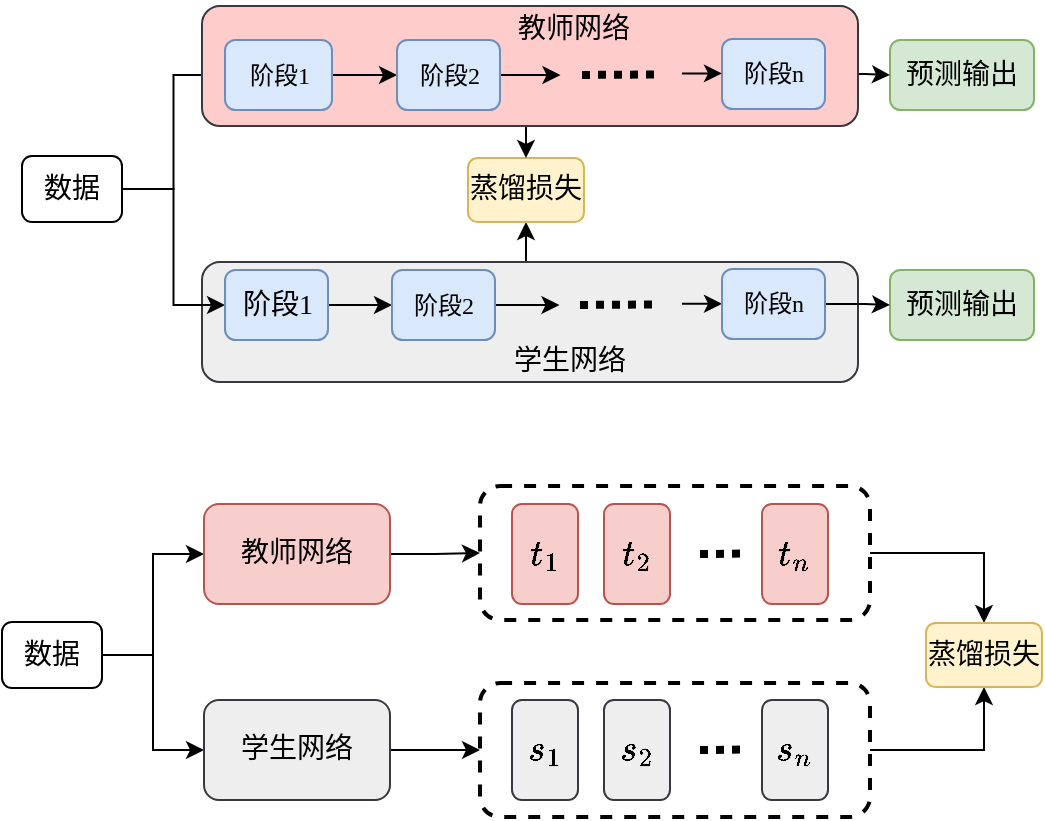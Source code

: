 <mxfile version="24.0.6" type="github">
  <diagram name="第 1 页" id="Zz-yE3sN_qA-QzTztnrS">
    <mxGraphModel dx="1245" dy="694" grid="0" gridSize="10" guides="1" tooltips="1" connect="1" arrows="1" fold="1" page="1" pageScale="1" pageWidth="827" pageHeight="1169" background="#ffffff" math="1" shadow="0">
      <root>
        <mxCell id="0" />
        <mxCell id="1" parent="0" />
        <mxCell id="qYHbjZ-DGWUZZU7vlHsY-44" style="edgeStyle=orthogonalEdgeStyle;rounded=0;orthogonalLoop=1;jettySize=auto;html=1;entryX=0.5;entryY=1;entryDx=0;entryDy=0;" parent="1" source="qYHbjZ-DGWUZZU7vlHsY-41" target="qYHbjZ-DGWUZZU7vlHsY-24" edge="1">
          <mxGeometry relative="1" as="geometry" />
        </mxCell>
        <mxCell id="qYHbjZ-DGWUZZU7vlHsY-41" value="" style="rounded=1;whiteSpace=wrap;html=1;dashed=1;strokeWidth=2;" parent="1" vertex="1">
          <mxGeometry x="260" y="410.5" width="195" height="67" as="geometry" />
        </mxCell>
        <mxCell id="qYHbjZ-DGWUZZU7vlHsY-43" style="edgeStyle=orthogonalEdgeStyle;rounded=0;orthogonalLoop=1;jettySize=auto;html=1;entryX=0.5;entryY=0;entryDx=0;entryDy=0;" parent="1" source="qYHbjZ-DGWUZZU7vlHsY-37" target="qYHbjZ-DGWUZZU7vlHsY-24" edge="1">
          <mxGeometry relative="1" as="geometry" />
        </mxCell>
        <mxCell id="qYHbjZ-DGWUZZU7vlHsY-37" value="" style="rounded=1;whiteSpace=wrap;html=1;dashed=1;strokeWidth=2;" parent="1" vertex="1">
          <mxGeometry x="260" y="312" width="195" height="67" as="geometry" />
        </mxCell>
        <mxCell id="qYHbjZ-DGWUZZU7vlHsY-13" style="edgeStyle=orthogonalEdgeStyle;rounded=0;orthogonalLoop=1;jettySize=auto;html=1;entryX=0;entryY=0.5;entryDx=0;entryDy=0;" parent="1" source="qYHbjZ-DGWUZZU7vlHsY-15" target="qYHbjZ-DGWUZZU7vlHsY-17" edge="1">
          <mxGeometry relative="1" as="geometry" />
        </mxCell>
        <mxCell id="qYHbjZ-DGWUZZU7vlHsY-14" style="edgeStyle=orthogonalEdgeStyle;rounded=0;orthogonalLoop=1;jettySize=auto;html=1;entryX=0;entryY=0.5;entryDx=0;entryDy=0;" parent="1" source="qYHbjZ-DGWUZZU7vlHsY-15" target="qYHbjZ-DGWUZZU7vlHsY-19" edge="1">
          <mxGeometry relative="1" as="geometry" />
        </mxCell>
        <mxCell id="qYHbjZ-DGWUZZU7vlHsY-15" value="&lt;font style=&quot;font-size: 14px;&quot; face=&quot;宋体&quot;&gt;数据&lt;/font&gt;" style="rounded=1;whiteSpace=wrap;html=1;" parent="1" vertex="1">
          <mxGeometry x="21" y="380" width="50" height="33" as="geometry" />
        </mxCell>
        <mxCell id="qYHbjZ-DGWUZZU7vlHsY-38" style="edgeStyle=orthogonalEdgeStyle;rounded=0;orthogonalLoop=1;jettySize=auto;html=1;entryX=0;entryY=0.5;entryDx=0;entryDy=0;" parent="1" source="qYHbjZ-DGWUZZU7vlHsY-17" target="qYHbjZ-DGWUZZU7vlHsY-37" edge="1">
          <mxGeometry relative="1" as="geometry" />
        </mxCell>
        <mxCell id="qYHbjZ-DGWUZZU7vlHsY-17" value="&lt;font style=&quot;font-size: 14px;&quot; face=&quot;宋体&quot;&gt;教师网络&lt;/font&gt;" style="rounded=1;whiteSpace=wrap;html=1;fillColor=#f8cecc;strokeColor=#b85450;" parent="1" vertex="1">
          <mxGeometry x="122" y="321" width="93" height="50" as="geometry" />
        </mxCell>
        <mxCell id="qYHbjZ-DGWUZZU7vlHsY-42" style="edgeStyle=orthogonalEdgeStyle;rounded=0;orthogonalLoop=1;jettySize=auto;html=1;entryX=0;entryY=0.5;entryDx=0;entryDy=0;" parent="1" source="qYHbjZ-DGWUZZU7vlHsY-19" target="qYHbjZ-DGWUZZU7vlHsY-41" edge="1">
          <mxGeometry relative="1" as="geometry" />
        </mxCell>
        <mxCell id="qYHbjZ-DGWUZZU7vlHsY-19" value="&lt;font style=&quot;font-size: 14px;&quot; face=&quot;宋体&quot;&gt;学生网络&lt;/font&gt;" style="rounded=1;whiteSpace=wrap;html=1;fillColor=#eeeeee;strokeColor=#36393d;" parent="1" vertex="1">
          <mxGeometry x="122" y="419" width="93" height="50" as="geometry" />
        </mxCell>
        <mxCell id="qYHbjZ-DGWUZZU7vlHsY-24" value="&lt;font style=&quot;font-size: 14px;&quot; face=&quot;宋体&quot;&gt;蒸馏损失&lt;/font&gt;" style="rounded=1;whiteSpace=wrap;html=1;fillColor=#fff2cc;strokeColor=#d6b656;" parent="1" vertex="1">
          <mxGeometry x="483" y="380.5" width="58" height="32" as="geometry" />
        </mxCell>
        <mxCell id="qYHbjZ-DGWUZZU7vlHsY-27" value="&lt;font style=&quot;font-size: 18px;&quot; face=&quot;宋体&quot;&gt;`t_1`&lt;/font&gt;" style="rounded=1;whiteSpace=wrap;html=1;fillColor=#f8cecc;strokeColor=#b85450;" parent="1" vertex="1">
          <mxGeometry x="276" y="321" width="33" height="50" as="geometry" />
        </mxCell>
        <mxCell id="qYHbjZ-DGWUZZU7vlHsY-28" value="&lt;font style=&quot;font-size: 18px;&quot; face=&quot;宋体&quot;&gt;`t_2`&lt;/font&gt;" style="rounded=1;whiteSpace=wrap;html=1;fillColor=#f8cecc;strokeColor=#b85450;" parent="1" vertex="1">
          <mxGeometry x="322" y="321" width="33" height="50" as="geometry" />
        </mxCell>
        <mxCell id="qYHbjZ-DGWUZZU7vlHsY-30" value="&lt;font style=&quot;font-size: 18px;&quot; face=&quot;宋体&quot;&gt;`t_n`&lt;/font&gt;" style="rounded=1;whiteSpace=wrap;html=1;fillColor=#f8cecc;strokeColor=#b85450;" parent="1" vertex="1">
          <mxGeometry x="401" y="321" width="33" height="50" as="geometry" />
        </mxCell>
        <mxCell id="qYHbjZ-DGWUZZU7vlHsY-32" value="" style="endArrow=none;dashed=1;html=1;rounded=0;dashPattern=1 1;strokeWidth=4;" parent="1" edge="1">
          <mxGeometry width="50" height="50" relative="1" as="geometry">
            <mxPoint x="370" y="346.06" as="sourcePoint" />
            <mxPoint x="390" y="345.8" as="targetPoint" />
          </mxGeometry>
        </mxCell>
        <mxCell id="qYHbjZ-DGWUZZU7vlHsY-33" value="&lt;font style=&quot;font-size: 18px;&quot; face=&quot;宋体&quot;&gt;`s_1`&lt;/font&gt;" style="rounded=1;whiteSpace=wrap;html=1;fillColor=#eeeeee;strokeColor=#36393d;" parent="1" vertex="1">
          <mxGeometry x="276" y="419" width="33" height="50" as="geometry" />
        </mxCell>
        <mxCell id="qYHbjZ-DGWUZZU7vlHsY-34" value="&lt;font style=&quot;font-size: 18px;&quot; face=&quot;宋体&quot;&gt;`s_2`&lt;/font&gt;" style="rounded=1;whiteSpace=wrap;html=1;fillColor=#eeeeee;strokeColor=#36393d;" parent="1" vertex="1">
          <mxGeometry x="322" y="419" width="33" height="50" as="geometry" />
        </mxCell>
        <mxCell id="qYHbjZ-DGWUZZU7vlHsY-35" value="&lt;font style=&quot;font-size: 18px;&quot; face=&quot;宋体&quot;&gt;`s_n`&lt;/font&gt;" style="rounded=1;whiteSpace=wrap;html=1;fillColor=#eeeeee;strokeColor=#36393d;" parent="1" vertex="1">
          <mxGeometry x="401" y="419" width="33" height="50" as="geometry" />
        </mxCell>
        <mxCell id="qYHbjZ-DGWUZZU7vlHsY-36" value="" style="endArrow=none;dashed=1;html=1;rounded=0;dashPattern=1 1;strokeWidth=4;" parent="1" edge="1">
          <mxGeometry width="50" height="50" relative="1" as="geometry">
            <mxPoint x="370" y="444.06" as="sourcePoint" />
            <mxPoint x="390" y="443.8" as="targetPoint" />
          </mxGeometry>
        </mxCell>
        <mxCell id="CE4hwPO4F6T9sSLPMEXn-1" style="edgeStyle=orthogonalEdgeStyle;rounded=0;orthogonalLoop=1;jettySize=auto;html=1;exitX=0.5;exitY=0;exitDx=0;exitDy=0;entryX=0.5;entryY=1;entryDx=0;entryDy=0;" edge="1" parent="1" source="CE4hwPO4F6T9sSLPMEXn-2" target="CE4hwPO4F6T9sSLPMEXn-5">
          <mxGeometry relative="1" as="geometry" />
        </mxCell>
        <mxCell id="CE4hwPO4F6T9sSLPMEXn-2" value="" style="rounded=1;whiteSpace=wrap;html=1;fillColor=#eeeeee;strokeColor=#36393d;" vertex="1" parent="1">
          <mxGeometry x="121" y="200" width="328" height="60" as="geometry" />
        </mxCell>
        <mxCell id="CE4hwPO4F6T9sSLPMEXn-3" style="edgeStyle=orthogonalEdgeStyle;rounded=0;orthogonalLoop=1;jettySize=auto;html=1;entryX=0;entryY=0.5;entryDx=0;entryDy=0;" edge="1" parent="1" source="CE4hwPO4F6T9sSLPMEXn-4" target="CE4hwPO4F6T9sSLPMEXn-7">
          <mxGeometry relative="1" as="geometry" />
        </mxCell>
        <mxCell id="CE4hwPO4F6T9sSLPMEXn-4" value="&lt;font style=&quot;font-size: 14px;&quot; face=&quot;宋体&quot;&gt;数据&lt;/font&gt;" style="rounded=1;whiteSpace=wrap;html=1;" vertex="1" parent="1">
          <mxGeometry x="31" y="147" width="50" height="33" as="geometry" />
        </mxCell>
        <mxCell id="CE4hwPO4F6T9sSLPMEXn-5" value="&lt;font style=&quot;font-size: 14px;&quot; face=&quot;宋体&quot;&gt;蒸馏损失&lt;/font&gt;" style="rounded=1;whiteSpace=wrap;html=1;fillColor=#fff2cc;strokeColor=#d6b656;" vertex="1" parent="1">
          <mxGeometry x="254" y="148" width="58" height="32" as="geometry" />
        </mxCell>
        <mxCell id="CE4hwPO4F6T9sSLPMEXn-6" style="edgeStyle=orthogonalEdgeStyle;rounded=0;orthogonalLoop=1;jettySize=auto;html=1;entryX=0;entryY=0.5;entryDx=0;entryDy=0;" edge="1" parent="1" source="CE4hwPO4F6T9sSLPMEXn-7" target="CE4hwPO4F6T9sSLPMEXn-10">
          <mxGeometry relative="1" as="geometry" />
        </mxCell>
        <mxCell id="CE4hwPO4F6T9sSLPMEXn-7" value="&lt;font style=&quot;font-size: 14px;&quot; face=&quot;宋体&quot;&gt;阶段1&lt;/font&gt;" style="rounded=1;whiteSpace=wrap;html=1;fillColor=#dae8fc;strokeColor=#6c8ebf;" vertex="1" parent="1">
          <mxGeometry x="132.5" y="204" width="51.5" height="35" as="geometry" />
        </mxCell>
        <mxCell id="CE4hwPO4F6T9sSLPMEXn-8" value="&lt;font style=&quot;font-size: 14px;&quot; face=&quot;宋体&quot;&gt;预测输出&lt;/font&gt;" style="rounded=1;whiteSpace=wrap;html=1;fillColor=#d5e8d4;strokeColor=#82b366;" vertex="1" parent="1">
          <mxGeometry x="465" y="204" width="72" height="35" as="geometry" />
        </mxCell>
        <mxCell id="CE4hwPO4F6T9sSLPMEXn-9" style="edgeStyle=orthogonalEdgeStyle;rounded=0;orthogonalLoop=1;jettySize=auto;html=1;" edge="1" parent="1" source="CE4hwPO4F6T9sSLPMEXn-10">
          <mxGeometry relative="1" as="geometry">
            <mxPoint x="299.73" y="221.5" as="targetPoint" />
          </mxGeometry>
        </mxCell>
        <mxCell id="CE4hwPO4F6T9sSLPMEXn-10" value="&lt;font face=&quot;宋体&quot;&gt;阶段2&lt;/font&gt;" style="rounded=1;whiteSpace=wrap;html=1;fillColor=#dae8fc;strokeColor=#6c8ebf;" vertex="1" parent="1">
          <mxGeometry x="216" y="204" width="51.5" height="35" as="geometry" />
        </mxCell>
        <mxCell id="CE4hwPO4F6T9sSLPMEXn-11" value="" style="endArrow=none;dashed=1;html=1;rounded=0;dashPattern=1 1;strokeWidth=4;" edge="1" parent="1">
          <mxGeometry width="50" height="50" relative="1" as="geometry">
            <mxPoint x="310" y="221.47" as="sourcePoint" />
            <mxPoint x="350" y="221.21" as="targetPoint" />
          </mxGeometry>
        </mxCell>
        <mxCell id="CE4hwPO4F6T9sSLPMEXn-12" style="edgeStyle=orthogonalEdgeStyle;rounded=0;orthogonalLoop=1;jettySize=auto;html=1;" edge="1" parent="1" source="CE4hwPO4F6T9sSLPMEXn-14" target="CE4hwPO4F6T9sSLPMEXn-8">
          <mxGeometry relative="1" as="geometry" />
        </mxCell>
        <mxCell id="CE4hwPO4F6T9sSLPMEXn-13" style="edgeStyle=orthogonalEdgeStyle;rounded=0;orthogonalLoop=1;jettySize=auto;html=1;exitX=0;exitY=0.5;exitDx=0;exitDy=0;entryX=0;entryY=0.5;entryDx=0;entryDy=0;" edge="1" parent="1" target="CE4hwPO4F6T9sSLPMEXn-14">
          <mxGeometry relative="1" as="geometry">
            <mxPoint x="361" y="220.879" as="sourcePoint" />
          </mxGeometry>
        </mxCell>
        <mxCell id="CE4hwPO4F6T9sSLPMEXn-14" value="&lt;font face=&quot;宋体&quot;&gt;阶段n&lt;/font&gt;" style="rounded=1;whiteSpace=wrap;html=1;fillColor=#dae8fc;strokeColor=#6c8ebf;" vertex="1" parent="1">
          <mxGeometry x="381" y="203.5" width="51.5" height="35" as="geometry" />
        </mxCell>
        <mxCell id="CE4hwPO4F6T9sSLPMEXn-15" value="&lt;font style=&quot;font-size: 14px;&quot; face=&quot;宋体&quot;&gt;学生网络&lt;/font&gt;" style="text;align=center;html=1;verticalAlign=middle;whiteSpace=wrap;rounded=1;strokeWidth=1;perimeterSpacing=10;" vertex="1" parent="1">
          <mxGeometry x="267.5" y="235" width="74" height="30" as="geometry" />
        </mxCell>
        <mxCell id="CE4hwPO4F6T9sSLPMEXn-16" value="&lt;font style=&quot;font-size: 14px;&quot; face=&quot;宋体&quot;&gt;预测输出&lt;/font&gt;" style="rounded=1;whiteSpace=wrap;html=1;fillColor=#d5e8d4;strokeColor=#82b366;" vertex="1" parent="1">
          <mxGeometry x="465" y="89" width="72" height="35" as="geometry" />
        </mxCell>
        <mxCell id="CE4hwPO4F6T9sSLPMEXn-17" style="edgeStyle=orthogonalEdgeStyle;rounded=0;orthogonalLoop=1;jettySize=auto;html=1;entryX=0;entryY=0.5;entryDx=0;entryDy=0;" edge="1" parent="1" source="CE4hwPO4F6T9sSLPMEXn-27" target="CE4hwPO4F6T9sSLPMEXn-16">
          <mxGeometry relative="1" as="geometry" />
        </mxCell>
        <mxCell id="CE4hwPO4F6T9sSLPMEXn-18" style="edgeStyle=orthogonalEdgeStyle;rounded=0;orthogonalLoop=1;jettySize=auto;html=1;entryX=0;entryY=0.5;entryDx=0;entryDy=0;" edge="1" parent="1" source="CE4hwPO4F6T9sSLPMEXn-4" target="CE4hwPO4F6T9sSLPMEXn-23">
          <mxGeometry relative="1" as="geometry" />
        </mxCell>
        <mxCell id="CE4hwPO4F6T9sSLPMEXn-19" style="edgeStyle=orthogonalEdgeStyle;rounded=0;orthogonalLoop=1;jettySize=auto;html=1;exitX=0.5;exitY=1;exitDx=0;exitDy=0;entryX=0.5;entryY=0;entryDx=0;entryDy=0;" edge="1" parent="1" source="CE4hwPO4F6T9sSLPMEXn-20" target="CE4hwPO4F6T9sSLPMEXn-5">
          <mxGeometry relative="1" as="geometry" />
        </mxCell>
        <mxCell id="CE4hwPO4F6T9sSLPMEXn-20" value="" style="rounded=1;whiteSpace=wrap;html=1;fillColor=#ffcccc;strokeColor=#36393d;" vertex="1" parent="1">
          <mxGeometry x="121" y="72" width="328" height="60" as="geometry" />
        </mxCell>
        <mxCell id="CE4hwPO4F6T9sSLPMEXn-21" value="&lt;font style=&quot;font-size: 14px;&quot; face=&quot;宋体&quot;&gt;教师网络&lt;/font&gt;" style="text;align=center;html=1;verticalAlign=middle;whiteSpace=wrap;rounded=1;strokeWidth=1;perimeterSpacing=10;" vertex="1" parent="1">
          <mxGeometry x="270" y="69" width="74" height="30" as="geometry" />
        </mxCell>
        <mxCell id="CE4hwPO4F6T9sSLPMEXn-22" style="edgeStyle=orthogonalEdgeStyle;rounded=0;orthogonalLoop=1;jettySize=auto;html=1;entryX=0;entryY=0.5;entryDx=0;entryDy=0;" edge="1" parent="1" source="CE4hwPO4F6T9sSLPMEXn-23" target="CE4hwPO4F6T9sSLPMEXn-25">
          <mxGeometry relative="1" as="geometry" />
        </mxCell>
        <mxCell id="CE4hwPO4F6T9sSLPMEXn-23" value="&lt;font face=&quot;宋体&quot;&gt;阶段1&lt;/font&gt;" style="rounded=1;whiteSpace=wrap;html=1;fillColor=#dae8fc;strokeColor=#6c8ebf;" vertex="1" parent="1">
          <mxGeometry x="132.5" y="89" width="53.5" height="35" as="geometry" />
        </mxCell>
        <mxCell id="CE4hwPO4F6T9sSLPMEXn-24" style="edgeStyle=orthogonalEdgeStyle;rounded=0;orthogonalLoop=1;jettySize=auto;html=1;" edge="1" parent="1" source="CE4hwPO4F6T9sSLPMEXn-25">
          <mxGeometry relative="1" as="geometry">
            <mxPoint x="300.25" y="106.5" as="targetPoint" />
          </mxGeometry>
        </mxCell>
        <mxCell id="CE4hwPO4F6T9sSLPMEXn-25" value="&lt;font face=&quot;宋体&quot;&gt;阶段2&lt;/font&gt;" style="rounded=1;whiteSpace=wrap;html=1;fillColor=#dae8fc;strokeColor=#6c8ebf;" vertex="1" parent="1">
          <mxGeometry x="218.5" y="89" width="51.5" height="35" as="geometry" />
        </mxCell>
        <mxCell id="CE4hwPO4F6T9sSLPMEXn-26" value="" style="endArrow=none;dashed=1;html=1;rounded=0;dashPattern=1 1;strokeWidth=4;" edge="1" parent="1">
          <mxGeometry width="50" height="50" relative="1" as="geometry">
            <mxPoint x="311" y="106.47" as="sourcePoint" />
            <mxPoint x="351" y="106.21" as="targetPoint" />
          </mxGeometry>
        </mxCell>
        <mxCell id="CE4hwPO4F6T9sSLPMEXn-27" value="&lt;font face=&quot;宋体&quot;&gt;阶段n&lt;/font&gt;" style="rounded=1;whiteSpace=wrap;html=1;fillColor=#dae8fc;strokeColor=#6c8ebf;" vertex="1" parent="1">
          <mxGeometry x="381" y="88.5" width="51.5" height="35" as="geometry" />
        </mxCell>
        <mxCell id="CE4hwPO4F6T9sSLPMEXn-28" style="edgeStyle=orthogonalEdgeStyle;rounded=0;orthogonalLoop=1;jettySize=auto;html=1;exitX=0;exitY=0.5;exitDx=0;exitDy=0;entryX=0;entryY=0.5;entryDx=0;entryDy=0;" edge="1" parent="1">
          <mxGeometry relative="1" as="geometry">
            <mxPoint x="381" y="106.31" as="targetPoint" />
            <mxPoint x="361" y="105.689" as="sourcePoint" />
          </mxGeometry>
        </mxCell>
      </root>
    </mxGraphModel>
  </diagram>
</mxfile>
